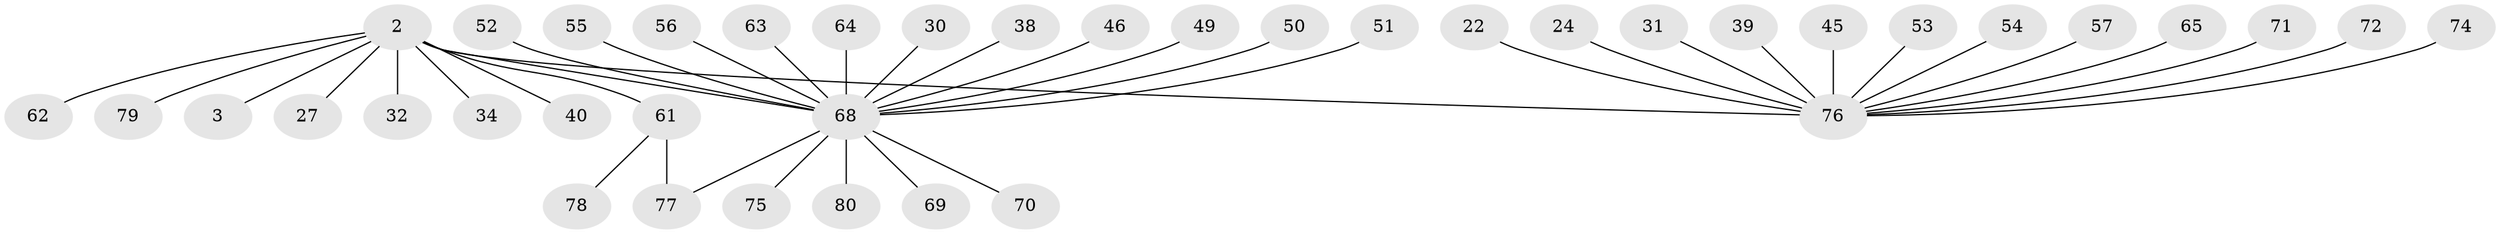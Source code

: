 // original degree distribution, {15: 0.0125, 16: 0.0125, 1: 0.65, 2: 0.2, 7: 0.025, 4: 0.025, 6: 0.05, 8: 0.0125, 3: 0.0125}
// Generated by graph-tools (version 1.1) at 2025/47/03/09/25 04:47:40]
// undirected, 40 vertices, 40 edges
graph export_dot {
graph [start="1"]
  node [color=gray90,style=filled];
  2;
  3;
  22 [super="+20"];
  24;
  27;
  30;
  31;
  32;
  34;
  38;
  39;
  40 [super="+26"];
  45;
  46 [super="+33"];
  49;
  50 [super="+6"];
  51;
  52;
  53;
  54;
  55;
  56;
  57;
  61 [super="+58"];
  62;
  63;
  64;
  65;
  68 [super="+41+25+4+5+8+17+19"];
  69;
  70;
  71 [super="+43"];
  72;
  74;
  75 [super="+67"];
  76 [super="+35+21"];
  77 [super="+59+66+73"];
  78;
  79;
  80;
  2 -- 3;
  2 -- 27;
  2 -- 32;
  2 -- 34;
  2 -- 61 [weight=2];
  2 -- 62;
  2 -- 68 [weight=3];
  2 -- 79;
  2 -- 76 [weight=3];
  2 -- 40;
  22 -- 76;
  24 -- 76;
  30 -- 68;
  31 -- 76;
  38 -- 68;
  39 -- 76;
  45 -- 76;
  46 -- 68;
  49 -- 68;
  50 -- 68;
  51 -- 68;
  52 -- 68;
  53 -- 76;
  54 -- 76;
  55 -- 68;
  56 -- 68;
  57 -- 76;
  61 -- 78;
  61 -- 77;
  63 -- 68;
  64 -- 68;
  65 -- 76;
  68 -- 80;
  68 -- 69;
  68 -- 70;
  68 -- 77;
  68 -- 75;
  71 -- 76;
  72 -- 76;
  74 -- 76;
}

